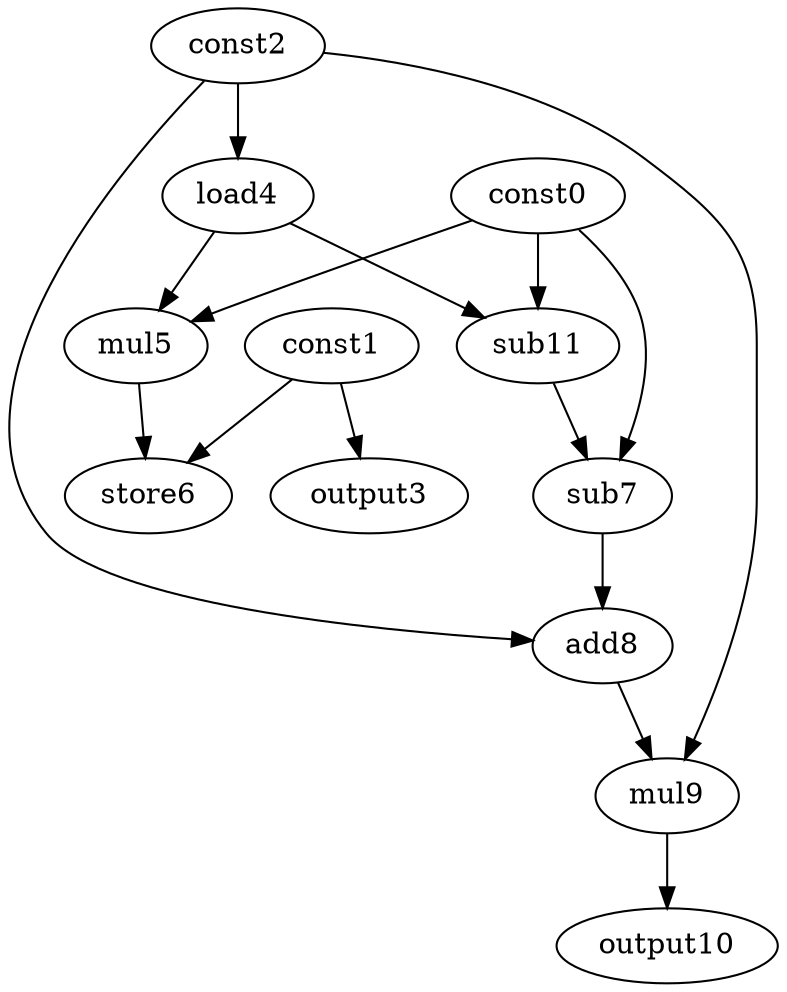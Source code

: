 digraph G { 
const0[opcode=const]; 
const1[opcode=const]; 
const2[opcode=const]; 
output3[opcode=output]; 
load4[opcode=load]; 
mul5[opcode=mul]; 
store6[opcode=store]; 
sub7[opcode=sub]; 
add8[opcode=add]; 
mul9[opcode=mul]; 
output10[opcode=output]; 
sub11[opcode=sub]; 
const1->output3[operand=0];
const2->load4[operand=0];
const0->mul5[operand=0];
load4->mul5[operand=1];
const0->sub11[operand=0];
load4->sub11[operand=1];
const1->store6[operand=0];
mul5->store6[operand=1];
const0->sub7[operand=0];
sub11->sub7[operand=1];
const2->add8[operand=0];
sub7->add8[operand=1];
add8->mul9[operand=0];
const2->mul9[operand=1];
mul9->output10[operand=0];
}
